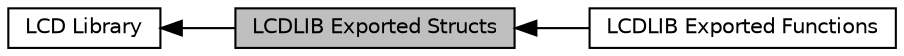 digraph "LCDLIB Exported Structs"
{
  edge [fontname="Helvetica",fontsize="10",labelfontname="Helvetica",labelfontsize="10"];
  node [fontname="Helvetica",fontsize="10",shape=box];
  rankdir=LR;
  Node2 [label="LCD Library",height=0.2,width=0.4,color="black", fillcolor="white", style="filled",URL="$df/df8/group___n_a_n_o100___l_c_d_l_i_b___driver.html",tooltip=" "];
  Node3 [label="LCDLIB Exported Functions",height=0.2,width=0.4,color="black", fillcolor="white", style="filled",URL="$d4/da6/group___n_a_n_o100___l_c_d_l_i_b___e_x_p_o_r_t_e_d___f_u_n_c_t_i_o_n_s.html",tooltip=" "];
  Node1 [label="LCDLIB Exported Structs",height=0.2,width=0.4,color="black", fillcolor="grey75", style="filled", fontcolor="black",tooltip=" "];
  Node2->Node1 [shape=plaintext, dir="back", style="solid"];
  Node1->Node3 [shape=plaintext, dir="back", style="solid"];
}
